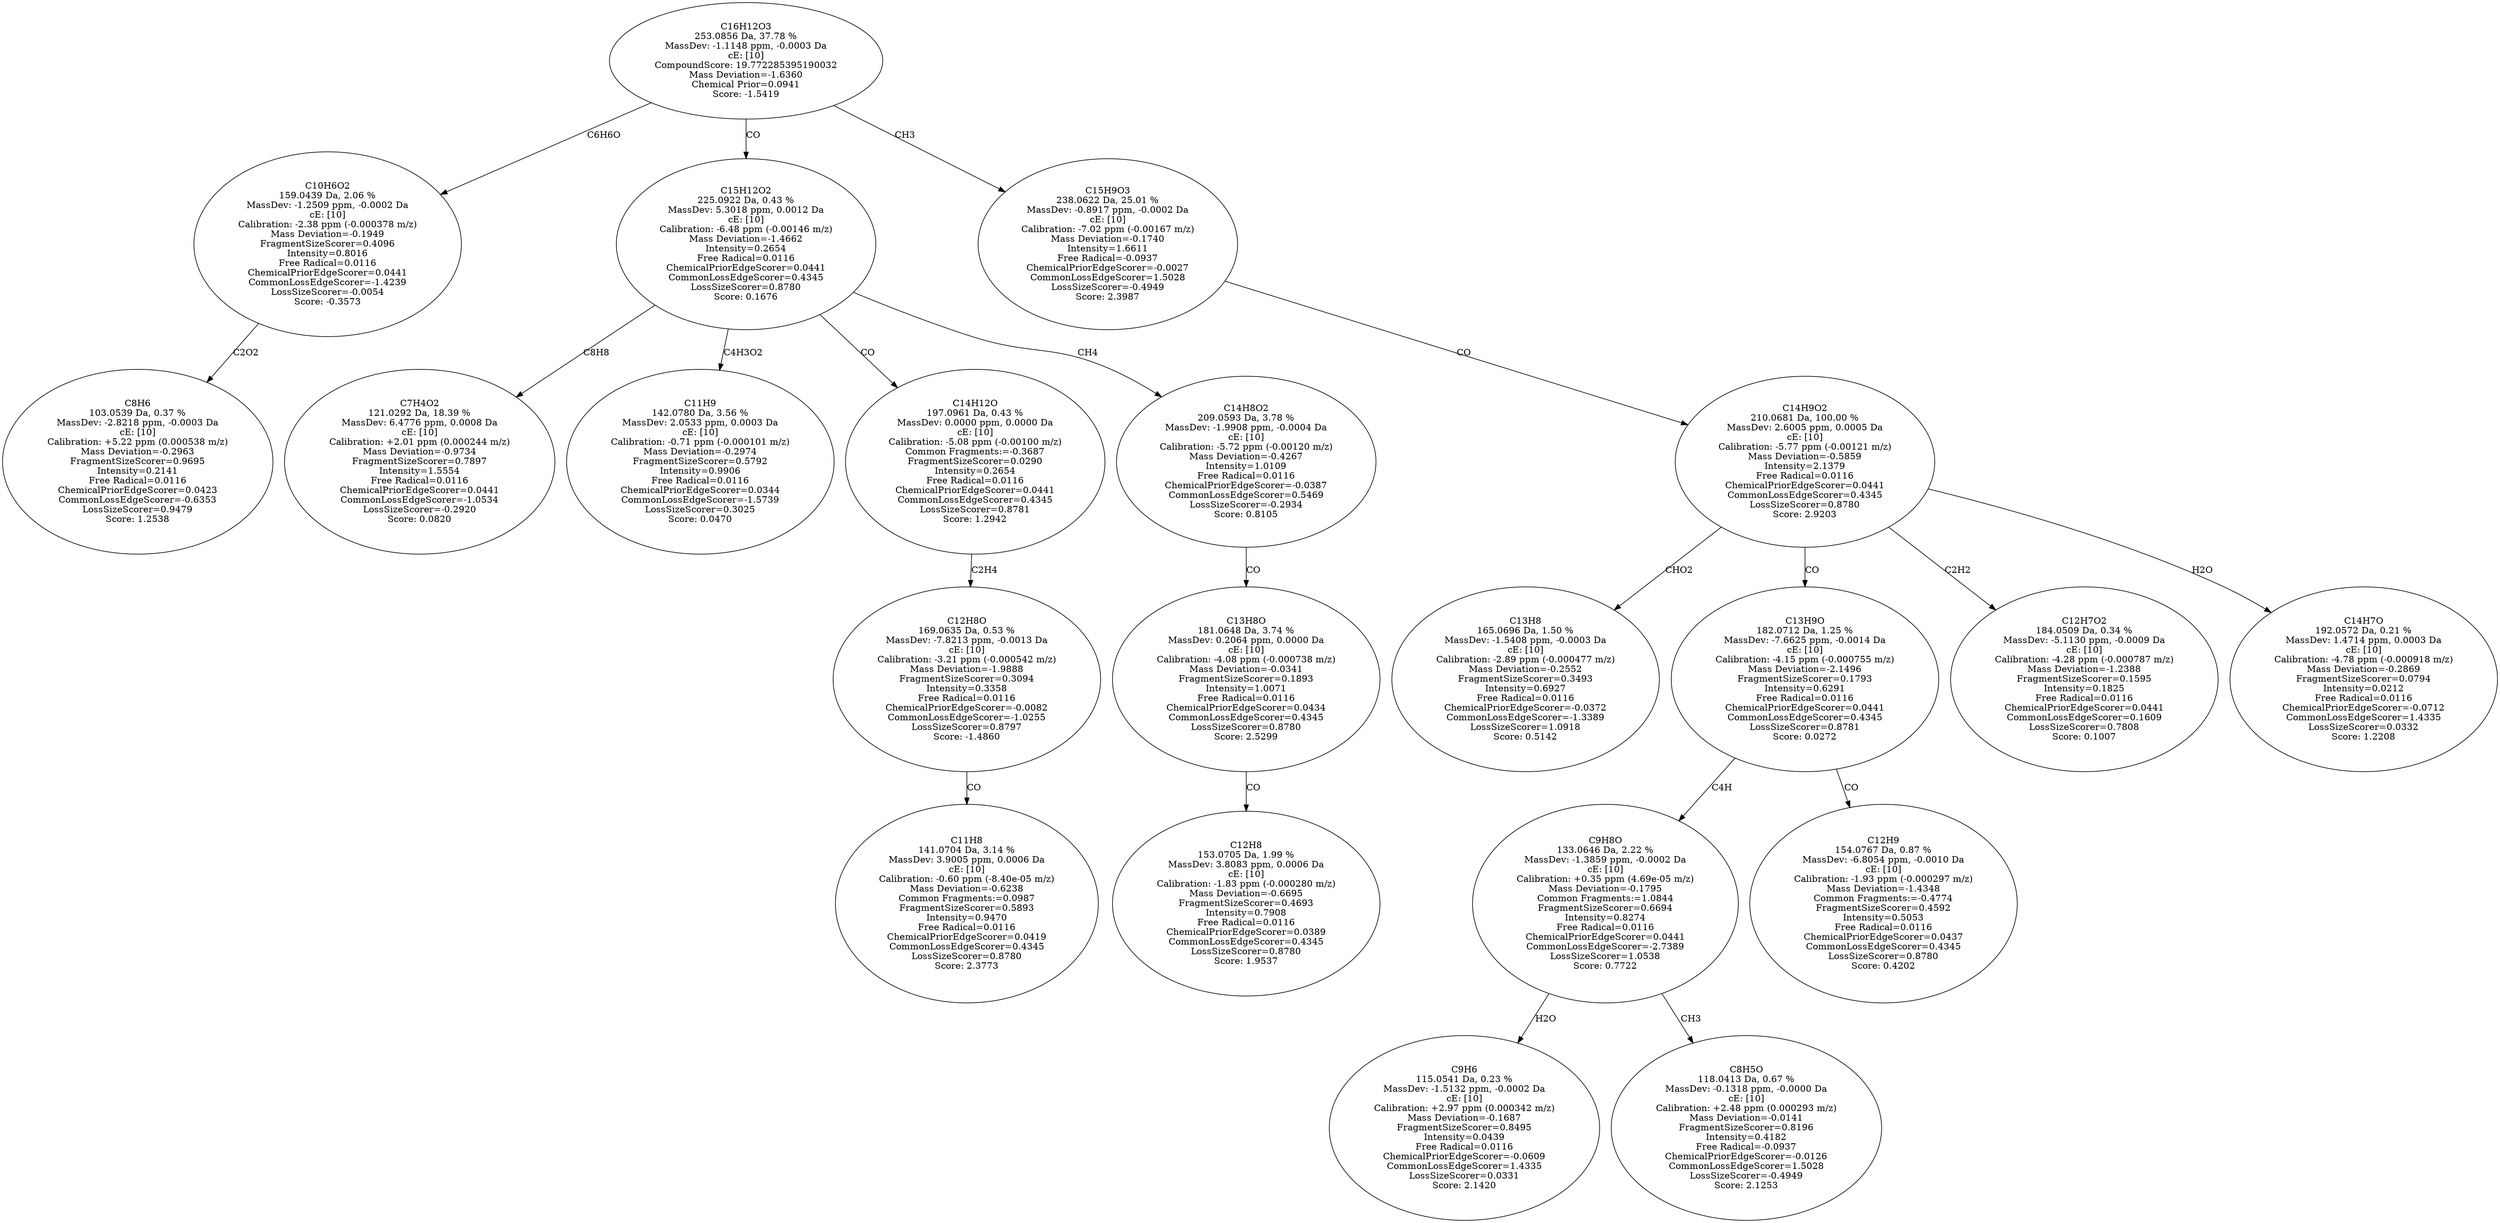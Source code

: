 strict digraph {
v1 [label="C8H6\n103.0539 Da, 0.37 %\nMassDev: -2.8218 ppm, -0.0003 Da\ncE: [10]\nCalibration: +5.22 ppm (0.000538 m/z)\nMass Deviation=-0.2963\nFragmentSizeScorer=0.9695\nIntensity=0.2141\nFree Radical=0.0116\nChemicalPriorEdgeScorer=0.0423\nCommonLossEdgeScorer=-0.6353\nLossSizeScorer=0.9479\nScore: 1.2538"];
v2 [label="C10H6O2\n159.0439 Da, 2.06 %\nMassDev: -1.2509 ppm, -0.0002 Da\ncE: [10]\nCalibration: -2.38 ppm (-0.000378 m/z)\nMass Deviation=-0.1949\nFragmentSizeScorer=0.4096\nIntensity=0.8016\nFree Radical=0.0116\nChemicalPriorEdgeScorer=0.0441\nCommonLossEdgeScorer=-1.4239\nLossSizeScorer=-0.0054\nScore: -0.3573"];
v3 [label="C7H4O2\n121.0292 Da, 18.39 %\nMassDev: 6.4776 ppm, 0.0008 Da\ncE: [10]\nCalibration: +2.01 ppm (0.000244 m/z)\nMass Deviation=-0.9734\nFragmentSizeScorer=0.7897\nIntensity=1.5554\nFree Radical=0.0116\nChemicalPriorEdgeScorer=0.0441\nCommonLossEdgeScorer=-1.0534\nLossSizeScorer=-0.2920\nScore: 0.0820"];
v4 [label="C11H9\n142.0780 Da, 3.56 %\nMassDev: 2.0533 ppm, 0.0003 Da\ncE: [10]\nCalibration: -0.71 ppm (-0.000101 m/z)\nMass Deviation=-0.2974\nFragmentSizeScorer=0.5792\nIntensity=0.9906\nFree Radical=0.0116\nChemicalPriorEdgeScorer=0.0344\nCommonLossEdgeScorer=-1.5739\nLossSizeScorer=0.3025\nScore: 0.0470"];
v5 [label="C11H8\n141.0704 Da, 3.14 %\nMassDev: 3.9005 ppm, 0.0006 Da\ncE: [10]\nCalibration: -0.60 ppm (-8.40e-05 m/z)\nMass Deviation=-0.6238\nCommon Fragments:=0.0987\nFragmentSizeScorer=0.5893\nIntensity=0.9470\nFree Radical=0.0116\nChemicalPriorEdgeScorer=0.0419\nCommonLossEdgeScorer=0.4345\nLossSizeScorer=0.8780\nScore: 2.3773"];
v6 [label="C12H8O\n169.0635 Da, 0.53 %\nMassDev: -7.8213 ppm, -0.0013 Da\ncE: [10]\nCalibration: -3.21 ppm (-0.000542 m/z)\nMass Deviation=-1.9888\nFragmentSizeScorer=0.3094\nIntensity=0.3358\nFree Radical=0.0116\nChemicalPriorEdgeScorer=-0.0082\nCommonLossEdgeScorer=-1.0255\nLossSizeScorer=0.8797\nScore: -1.4860"];
v7 [label="C14H12O\n197.0961 Da, 0.43 %\nMassDev: 0.0000 ppm, 0.0000 Da\ncE: [10]\nCalibration: -5.08 ppm (-0.00100 m/z)\nCommon Fragments:=-0.3687\nFragmentSizeScorer=0.0290\nIntensity=0.2654\nFree Radical=0.0116\nChemicalPriorEdgeScorer=0.0441\nCommonLossEdgeScorer=0.4345\nLossSizeScorer=0.8781\nScore: 1.2942"];
v8 [label="C12H8\n153.0705 Da, 1.99 %\nMassDev: 3.8083 ppm, 0.0006 Da\ncE: [10]\nCalibration: -1.83 ppm (-0.000280 m/z)\nMass Deviation=-0.6695\nFragmentSizeScorer=0.4693\nIntensity=0.7908\nFree Radical=0.0116\nChemicalPriorEdgeScorer=0.0389\nCommonLossEdgeScorer=0.4345\nLossSizeScorer=0.8780\nScore: 1.9537"];
v9 [label="C13H8O\n181.0648 Da, 3.74 %\nMassDev: 0.2064 ppm, 0.0000 Da\ncE: [10]\nCalibration: -4.08 ppm (-0.000738 m/z)\nMass Deviation=-0.0341\nFragmentSizeScorer=0.1893\nIntensity=1.0071\nFree Radical=0.0116\nChemicalPriorEdgeScorer=0.0434\nCommonLossEdgeScorer=0.4345\nLossSizeScorer=0.8780\nScore: 2.5299"];
v10 [label="C14H8O2\n209.0593 Da, 3.78 %\nMassDev: -1.9908 ppm, -0.0004 Da\ncE: [10]\nCalibration: -5.72 ppm (-0.00120 m/z)\nMass Deviation=-0.4267\nIntensity=1.0109\nFree Radical=0.0116\nChemicalPriorEdgeScorer=-0.0387\nCommonLossEdgeScorer=0.5469\nLossSizeScorer=-0.2934\nScore: 0.8105"];
v11 [label="C15H12O2\n225.0922 Da, 0.43 %\nMassDev: 5.3018 ppm, 0.0012 Da\ncE: [10]\nCalibration: -6.48 ppm (-0.00146 m/z)\nMass Deviation=-1.4662\nIntensity=0.2654\nFree Radical=0.0116\nChemicalPriorEdgeScorer=0.0441\nCommonLossEdgeScorer=0.4345\nLossSizeScorer=0.8780\nScore: 0.1676"];
v12 [label="C13H8\n165.0696 Da, 1.50 %\nMassDev: -1.5408 ppm, -0.0003 Da\ncE: [10]\nCalibration: -2.89 ppm (-0.000477 m/z)\nMass Deviation=-0.2552\nFragmentSizeScorer=0.3493\nIntensity=0.6927\nFree Radical=0.0116\nChemicalPriorEdgeScorer=-0.0372\nCommonLossEdgeScorer=-1.3389\nLossSizeScorer=1.0918\nScore: 0.5142"];
v13 [label="C9H6\n115.0541 Da, 0.23 %\nMassDev: -1.5132 ppm, -0.0002 Da\ncE: [10]\nCalibration: +2.97 ppm (0.000342 m/z)\nMass Deviation=-0.1687\nFragmentSizeScorer=0.8495\nIntensity=0.0439\nFree Radical=0.0116\nChemicalPriorEdgeScorer=-0.0609\nCommonLossEdgeScorer=1.4335\nLossSizeScorer=0.0331\nScore: 2.1420"];
v14 [label="C8H5O\n118.0413 Da, 0.67 %\nMassDev: -0.1318 ppm, -0.0000 Da\ncE: [10]\nCalibration: +2.48 ppm (0.000293 m/z)\nMass Deviation=-0.0141\nFragmentSizeScorer=0.8196\nIntensity=0.4182\nFree Radical=-0.0937\nChemicalPriorEdgeScorer=-0.0126\nCommonLossEdgeScorer=1.5028\nLossSizeScorer=-0.4949\nScore: 2.1253"];
v15 [label="C9H8O\n133.0646 Da, 2.22 %\nMassDev: -1.3859 ppm, -0.0002 Da\ncE: [10]\nCalibration: +0.35 ppm (4.69e-05 m/z)\nMass Deviation=-0.1795\nCommon Fragments:=1.0844\nFragmentSizeScorer=0.6694\nIntensity=0.8274\nFree Radical=0.0116\nChemicalPriorEdgeScorer=0.0441\nCommonLossEdgeScorer=-2.7389\nLossSizeScorer=1.0538\nScore: 0.7722"];
v16 [label="C12H9\n154.0767 Da, 0.87 %\nMassDev: -6.8054 ppm, -0.0010 Da\ncE: [10]\nCalibration: -1.93 ppm (-0.000297 m/z)\nMass Deviation=-1.4348\nCommon Fragments:=-0.4774\nFragmentSizeScorer=0.4592\nIntensity=0.5053\nFree Radical=0.0116\nChemicalPriorEdgeScorer=0.0437\nCommonLossEdgeScorer=0.4345\nLossSizeScorer=0.8780\nScore: 0.4202"];
v17 [label="C13H9O\n182.0712 Da, 1.25 %\nMassDev: -7.6625 ppm, -0.0014 Da\ncE: [10]\nCalibration: -4.15 ppm (-0.000755 m/z)\nMass Deviation=-2.1496\nFragmentSizeScorer=0.1793\nIntensity=0.6291\nFree Radical=0.0116\nChemicalPriorEdgeScorer=0.0441\nCommonLossEdgeScorer=0.4345\nLossSizeScorer=0.8781\nScore: 0.0272"];
v18 [label="C12H7O2\n184.0509 Da, 0.34 %\nMassDev: -5.1130 ppm, -0.0009 Da\ncE: [10]\nCalibration: -4.28 ppm (-0.000787 m/z)\nMass Deviation=-1.2388\nFragmentSizeScorer=0.1595\nIntensity=0.1825\nFree Radical=0.0116\nChemicalPriorEdgeScorer=0.0441\nCommonLossEdgeScorer=0.1609\nLossSizeScorer=0.7808\nScore: 0.1007"];
v19 [label="C14H7O\n192.0572 Da, 0.21 %\nMassDev: 1.4714 ppm, 0.0003 Da\ncE: [10]\nCalibration: -4.78 ppm (-0.000918 m/z)\nMass Deviation=-0.2869\nFragmentSizeScorer=0.0794\nIntensity=0.0212\nFree Radical=0.0116\nChemicalPriorEdgeScorer=-0.0712\nCommonLossEdgeScorer=1.4335\nLossSizeScorer=0.0332\nScore: 1.2208"];
v20 [label="C14H9O2\n210.0681 Da, 100.00 %\nMassDev: 2.6005 ppm, 0.0005 Da\ncE: [10]\nCalibration: -5.77 ppm (-0.00121 m/z)\nMass Deviation=-0.5859\nIntensity=2.1379\nFree Radical=0.0116\nChemicalPriorEdgeScorer=0.0441\nCommonLossEdgeScorer=0.4345\nLossSizeScorer=0.8780\nScore: 2.9203"];
v21 [label="C15H9O3\n238.0622 Da, 25.01 %\nMassDev: -0.8917 ppm, -0.0002 Da\ncE: [10]\nCalibration: -7.02 ppm (-0.00167 m/z)\nMass Deviation=-0.1740\nIntensity=1.6611\nFree Radical=-0.0937\nChemicalPriorEdgeScorer=-0.0027\nCommonLossEdgeScorer=1.5028\nLossSizeScorer=-0.4949\nScore: 2.3987"];
v22 [label="C16H12O3\n253.0856 Da, 37.78 %\nMassDev: -1.1148 ppm, -0.0003 Da\ncE: [10]\nCompoundScore: 19.772285395190032\nMass Deviation=-1.6360\nChemical Prior=0.0941\nScore: -1.5419"];
v2 -> v1 [label="C2O2"];
v22 -> v2 [label="C6H6O"];
v11 -> v3 [label="C8H8"];
v11 -> v4 [label="C4H3O2"];
v6 -> v5 [label="CO"];
v7 -> v6 [label="C2H4"];
v11 -> v7 [label="CO"];
v9 -> v8 [label="CO"];
v10 -> v9 [label="CO"];
v11 -> v10 [label="CH4"];
v22 -> v11 [label="CO"];
v20 -> v12 [label="CHO2"];
v15 -> v13 [label="H2O"];
v15 -> v14 [label="CH3"];
v17 -> v15 [label="C4H"];
v17 -> v16 [label="CO"];
v20 -> v17 [label="CO"];
v20 -> v18 [label="C2H2"];
v20 -> v19 [label="H2O"];
v21 -> v20 [label="CO"];
v22 -> v21 [label="CH3"];
}
